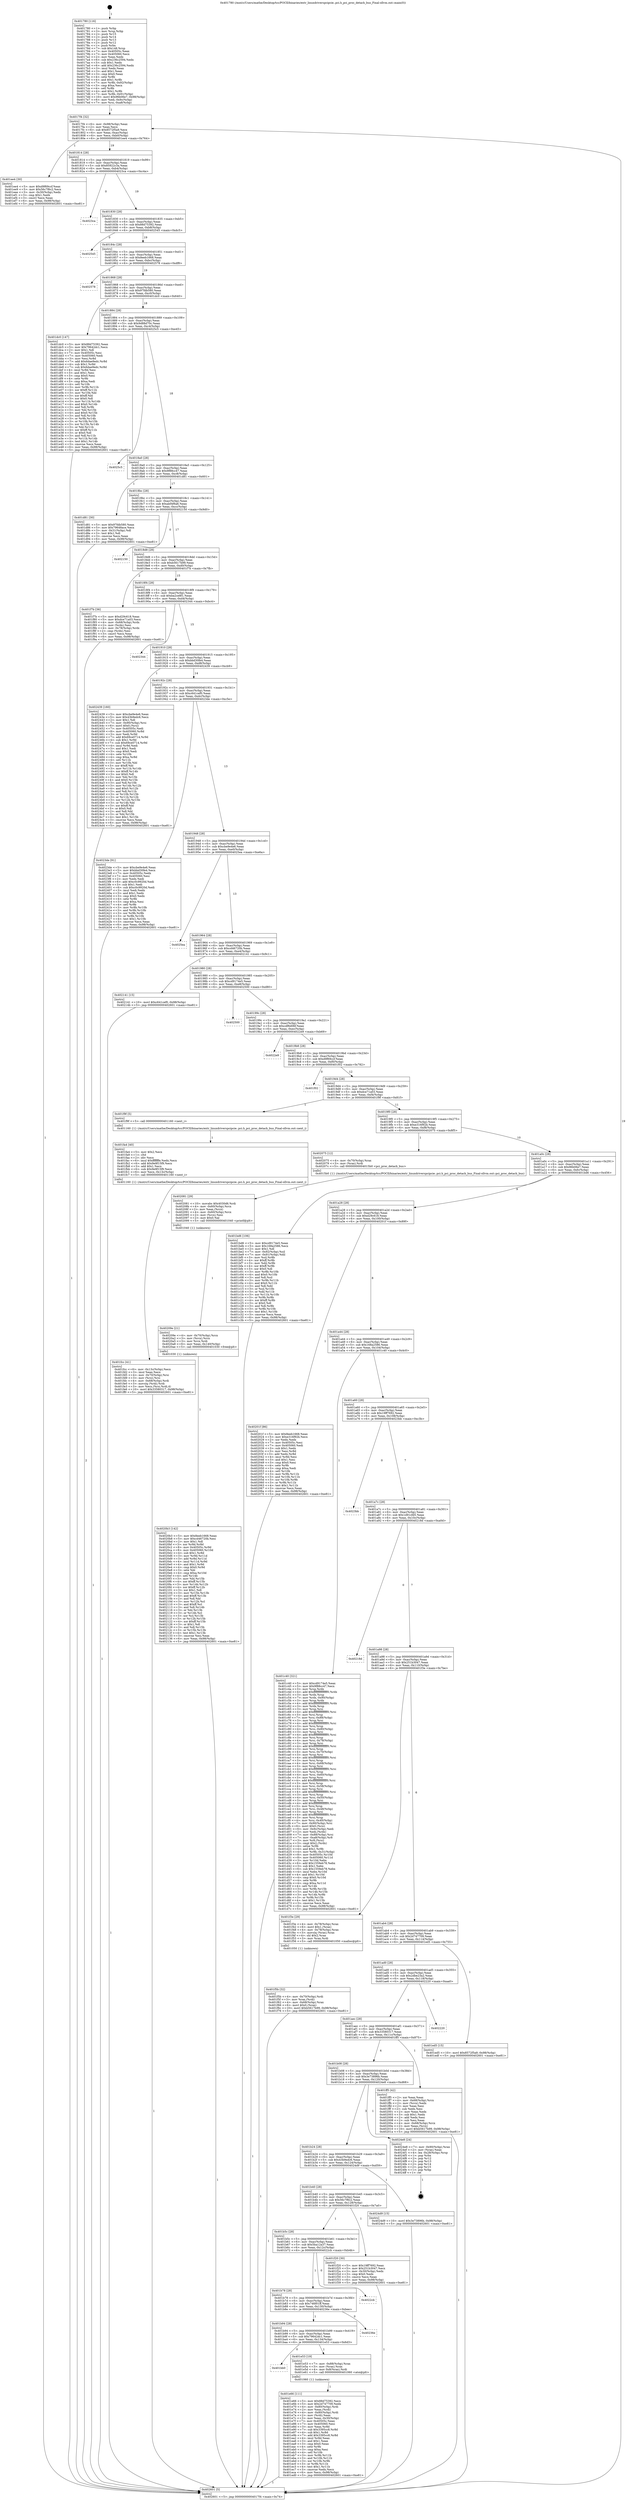 digraph "0x401780" {
  label = "0x401780 (/mnt/c/Users/mathe/Desktop/tcc/POCII/binaries/extr_linuxdriverspcipcie..pci.h_pci_proc_detach_bus_Final-ollvm.out::main(0))"
  labelloc = "t"
  node[shape=record]

  Entry [label="",width=0.3,height=0.3,shape=circle,fillcolor=black,style=filled]
  "0x4017f4" [label="{
     0x4017f4 [32]\l
     | [instrs]\l
     &nbsp;&nbsp;0x4017f4 \<+6\>: mov -0x98(%rbp),%eax\l
     &nbsp;&nbsp;0x4017fa \<+2\>: mov %eax,%ecx\l
     &nbsp;&nbsp;0x4017fc \<+6\>: sub $0x8572f5a9,%ecx\l
     &nbsp;&nbsp;0x401802 \<+6\>: mov %eax,-0xac(%rbp)\l
     &nbsp;&nbsp;0x401808 \<+6\>: mov %ecx,-0xb0(%rbp)\l
     &nbsp;&nbsp;0x40180e \<+6\>: je 0000000000401ee4 \<main+0x764\>\l
  }"]
  "0x401ee4" [label="{
     0x401ee4 [30]\l
     | [instrs]\l
     &nbsp;&nbsp;0x401ee4 \<+5\>: mov $0xd9f69ccf,%eax\l
     &nbsp;&nbsp;0x401ee9 \<+5\>: mov $0x56c7f6c2,%ecx\l
     &nbsp;&nbsp;0x401eee \<+3\>: mov -0x30(%rbp),%edx\l
     &nbsp;&nbsp;0x401ef1 \<+3\>: cmp $0x1,%edx\l
     &nbsp;&nbsp;0x401ef4 \<+3\>: cmovl %ecx,%eax\l
     &nbsp;&nbsp;0x401ef7 \<+6\>: mov %eax,-0x98(%rbp)\l
     &nbsp;&nbsp;0x401efd \<+5\>: jmp 0000000000402601 \<main+0xe81\>\l
  }"]
  "0x401814" [label="{
     0x401814 [28]\l
     | [instrs]\l
     &nbsp;&nbsp;0x401814 \<+5\>: jmp 0000000000401819 \<main+0x99\>\l
     &nbsp;&nbsp;0x401819 \<+6\>: mov -0xac(%rbp),%eax\l
     &nbsp;&nbsp;0x40181f \<+5\>: sub $0x85922c3a,%eax\l
     &nbsp;&nbsp;0x401824 \<+6\>: mov %eax,-0xb4(%rbp)\l
     &nbsp;&nbsp;0x40182a \<+6\>: je 00000000004023ca \<main+0xc4a\>\l
  }"]
  Exit [label="",width=0.3,height=0.3,shape=circle,fillcolor=black,style=filled,peripheries=2]
  "0x4023ca" [label="{
     0x4023ca\l
  }", style=dashed]
  "0x401830" [label="{
     0x401830 [28]\l
     | [instrs]\l
     &nbsp;&nbsp;0x401830 \<+5\>: jmp 0000000000401835 \<main+0xb5\>\l
     &nbsp;&nbsp;0x401835 \<+6\>: mov -0xac(%rbp),%eax\l
     &nbsp;&nbsp;0x40183b \<+5\>: sub $0x88d75392,%eax\l
     &nbsp;&nbsp;0x401840 \<+6\>: mov %eax,-0xb8(%rbp)\l
     &nbsp;&nbsp;0x401846 \<+6\>: je 0000000000402545 \<main+0xdc5\>\l
  }"]
  "0x4020b3" [label="{
     0x4020b3 [142]\l
     | [instrs]\l
     &nbsp;&nbsp;0x4020b3 \<+5\>: mov $0x8eeb1668,%eax\l
     &nbsp;&nbsp;0x4020b8 \<+5\>: mov $0xcd46720b,%esi\l
     &nbsp;&nbsp;0x4020bd \<+2\>: mov $0x1,%dl\l
     &nbsp;&nbsp;0x4020bf \<+3\>: xor %r8d,%r8d\l
     &nbsp;&nbsp;0x4020c2 \<+8\>: mov 0x40505c,%r9d\l
     &nbsp;&nbsp;0x4020ca \<+8\>: mov 0x405060,%r10d\l
     &nbsp;&nbsp;0x4020d2 \<+4\>: sub $0x1,%r8d\l
     &nbsp;&nbsp;0x4020d6 \<+3\>: mov %r9d,%r11d\l
     &nbsp;&nbsp;0x4020d9 \<+3\>: add %r8d,%r11d\l
     &nbsp;&nbsp;0x4020dc \<+4\>: imul %r11d,%r9d\l
     &nbsp;&nbsp;0x4020e0 \<+4\>: and $0x1,%r9d\l
     &nbsp;&nbsp;0x4020e4 \<+4\>: cmp $0x0,%r9d\l
     &nbsp;&nbsp;0x4020e8 \<+3\>: sete %bl\l
     &nbsp;&nbsp;0x4020eb \<+4\>: cmp $0xa,%r10d\l
     &nbsp;&nbsp;0x4020ef \<+4\>: setl %r14b\l
     &nbsp;&nbsp;0x4020f3 \<+3\>: mov %bl,%r15b\l
     &nbsp;&nbsp;0x4020f6 \<+4\>: xor $0xff,%r15b\l
     &nbsp;&nbsp;0x4020fa \<+3\>: mov %r14b,%r12b\l
     &nbsp;&nbsp;0x4020fd \<+4\>: xor $0xff,%r12b\l
     &nbsp;&nbsp;0x402101 \<+3\>: xor $0x1,%dl\l
     &nbsp;&nbsp;0x402104 \<+3\>: mov %r15b,%r13b\l
     &nbsp;&nbsp;0x402107 \<+4\>: and $0xff,%r13b\l
     &nbsp;&nbsp;0x40210b \<+2\>: and %dl,%bl\l
     &nbsp;&nbsp;0x40210d \<+3\>: mov %r12b,%cl\l
     &nbsp;&nbsp;0x402110 \<+3\>: and $0xff,%cl\l
     &nbsp;&nbsp;0x402113 \<+3\>: and %dl,%r14b\l
     &nbsp;&nbsp;0x402116 \<+3\>: or %bl,%r13b\l
     &nbsp;&nbsp;0x402119 \<+3\>: or %r14b,%cl\l
     &nbsp;&nbsp;0x40211c \<+3\>: xor %cl,%r13b\l
     &nbsp;&nbsp;0x40211f \<+3\>: or %r12b,%r15b\l
     &nbsp;&nbsp;0x402122 \<+4\>: xor $0xff,%r15b\l
     &nbsp;&nbsp;0x402126 \<+3\>: or $0x1,%dl\l
     &nbsp;&nbsp;0x402129 \<+3\>: and %dl,%r15b\l
     &nbsp;&nbsp;0x40212c \<+3\>: or %r15b,%r13b\l
     &nbsp;&nbsp;0x40212f \<+4\>: test $0x1,%r13b\l
     &nbsp;&nbsp;0x402133 \<+3\>: cmovne %esi,%eax\l
     &nbsp;&nbsp;0x402136 \<+6\>: mov %eax,-0x98(%rbp)\l
     &nbsp;&nbsp;0x40213c \<+5\>: jmp 0000000000402601 \<main+0xe81\>\l
  }"]
  "0x402545" [label="{
     0x402545\l
  }", style=dashed]
  "0x40184c" [label="{
     0x40184c [28]\l
     | [instrs]\l
     &nbsp;&nbsp;0x40184c \<+5\>: jmp 0000000000401851 \<main+0xd1\>\l
     &nbsp;&nbsp;0x401851 \<+6\>: mov -0xac(%rbp),%eax\l
     &nbsp;&nbsp;0x401857 \<+5\>: sub $0x8eeb1668,%eax\l
     &nbsp;&nbsp;0x40185c \<+6\>: mov %eax,-0xbc(%rbp)\l
     &nbsp;&nbsp;0x401862 \<+6\>: je 0000000000402578 \<main+0xdf8\>\l
  }"]
  "0x40209e" [label="{
     0x40209e [21]\l
     | [instrs]\l
     &nbsp;&nbsp;0x40209e \<+4\>: mov -0x70(%rbp),%rcx\l
     &nbsp;&nbsp;0x4020a2 \<+3\>: mov (%rcx),%rcx\l
     &nbsp;&nbsp;0x4020a5 \<+3\>: mov %rcx,%rdi\l
     &nbsp;&nbsp;0x4020a8 \<+6\>: mov %eax,-0x140(%rbp)\l
     &nbsp;&nbsp;0x4020ae \<+5\>: call 0000000000401030 \<free@plt\>\l
     | [calls]\l
     &nbsp;&nbsp;0x401030 \{1\} (unknown)\l
  }"]
  "0x402578" [label="{
     0x402578\l
  }", style=dashed]
  "0x401868" [label="{
     0x401868 [28]\l
     | [instrs]\l
     &nbsp;&nbsp;0x401868 \<+5\>: jmp 000000000040186d \<main+0xed\>\l
     &nbsp;&nbsp;0x40186d \<+6\>: mov -0xac(%rbp),%eax\l
     &nbsp;&nbsp;0x401873 \<+5\>: sub $0x97fdb580,%eax\l
     &nbsp;&nbsp;0x401878 \<+6\>: mov %eax,-0xc0(%rbp)\l
     &nbsp;&nbsp;0x40187e \<+6\>: je 0000000000401dc0 \<main+0x640\>\l
  }"]
  "0x402081" [label="{
     0x402081 [29]\l
     | [instrs]\l
     &nbsp;&nbsp;0x402081 \<+10\>: movabs $0x4030d6,%rdi\l
     &nbsp;&nbsp;0x40208b \<+4\>: mov -0x60(%rbp),%rcx\l
     &nbsp;&nbsp;0x40208f \<+2\>: mov %eax,(%rcx)\l
     &nbsp;&nbsp;0x402091 \<+4\>: mov -0x60(%rbp),%rcx\l
     &nbsp;&nbsp;0x402095 \<+2\>: mov (%rcx),%esi\l
     &nbsp;&nbsp;0x402097 \<+2\>: mov $0x0,%al\l
     &nbsp;&nbsp;0x402099 \<+5\>: call 0000000000401040 \<printf@plt\>\l
     | [calls]\l
     &nbsp;&nbsp;0x401040 \{1\} (unknown)\l
  }"]
  "0x401dc0" [label="{
     0x401dc0 [147]\l
     | [instrs]\l
     &nbsp;&nbsp;0x401dc0 \<+5\>: mov $0x88d75392,%eax\l
     &nbsp;&nbsp;0x401dc5 \<+5\>: mov $0x79642dc1,%ecx\l
     &nbsp;&nbsp;0x401dca \<+2\>: mov $0x1,%dl\l
     &nbsp;&nbsp;0x401dcc \<+7\>: mov 0x40505c,%esi\l
     &nbsp;&nbsp;0x401dd3 \<+7\>: mov 0x405060,%edi\l
     &nbsp;&nbsp;0x401dda \<+3\>: mov %esi,%r8d\l
     &nbsp;&nbsp;0x401ddd \<+7\>: add $0x6dae9edc,%r8d\l
     &nbsp;&nbsp;0x401de4 \<+4\>: sub $0x1,%r8d\l
     &nbsp;&nbsp;0x401de8 \<+7\>: sub $0x6dae9edc,%r8d\l
     &nbsp;&nbsp;0x401def \<+4\>: imul %r8d,%esi\l
     &nbsp;&nbsp;0x401df3 \<+3\>: and $0x1,%esi\l
     &nbsp;&nbsp;0x401df6 \<+3\>: cmp $0x0,%esi\l
     &nbsp;&nbsp;0x401df9 \<+4\>: sete %r9b\l
     &nbsp;&nbsp;0x401dfd \<+3\>: cmp $0xa,%edi\l
     &nbsp;&nbsp;0x401e00 \<+4\>: setl %r10b\l
     &nbsp;&nbsp;0x401e04 \<+3\>: mov %r9b,%r11b\l
     &nbsp;&nbsp;0x401e07 \<+4\>: xor $0xff,%r11b\l
     &nbsp;&nbsp;0x401e0b \<+3\>: mov %r10b,%bl\l
     &nbsp;&nbsp;0x401e0e \<+3\>: xor $0xff,%bl\l
     &nbsp;&nbsp;0x401e11 \<+3\>: xor $0x0,%dl\l
     &nbsp;&nbsp;0x401e14 \<+3\>: mov %r11b,%r14b\l
     &nbsp;&nbsp;0x401e17 \<+4\>: and $0x0,%r14b\l
     &nbsp;&nbsp;0x401e1b \<+3\>: and %dl,%r9b\l
     &nbsp;&nbsp;0x401e1e \<+3\>: mov %bl,%r15b\l
     &nbsp;&nbsp;0x401e21 \<+4\>: and $0x0,%r15b\l
     &nbsp;&nbsp;0x401e25 \<+3\>: and %dl,%r10b\l
     &nbsp;&nbsp;0x401e28 \<+3\>: or %r9b,%r14b\l
     &nbsp;&nbsp;0x401e2b \<+3\>: or %r10b,%r15b\l
     &nbsp;&nbsp;0x401e2e \<+3\>: xor %r15b,%r14b\l
     &nbsp;&nbsp;0x401e31 \<+3\>: or %bl,%r11b\l
     &nbsp;&nbsp;0x401e34 \<+4\>: xor $0xff,%r11b\l
     &nbsp;&nbsp;0x401e38 \<+3\>: or $0x0,%dl\l
     &nbsp;&nbsp;0x401e3b \<+3\>: and %dl,%r11b\l
     &nbsp;&nbsp;0x401e3e \<+3\>: or %r11b,%r14b\l
     &nbsp;&nbsp;0x401e41 \<+4\>: test $0x1,%r14b\l
     &nbsp;&nbsp;0x401e45 \<+3\>: cmovne %ecx,%eax\l
     &nbsp;&nbsp;0x401e48 \<+6\>: mov %eax,-0x98(%rbp)\l
     &nbsp;&nbsp;0x401e4e \<+5\>: jmp 0000000000402601 \<main+0xe81\>\l
  }"]
  "0x401884" [label="{
     0x401884 [28]\l
     | [instrs]\l
     &nbsp;&nbsp;0x401884 \<+5\>: jmp 0000000000401889 \<main+0x109\>\l
     &nbsp;&nbsp;0x401889 \<+6\>: mov -0xac(%rbp),%eax\l
     &nbsp;&nbsp;0x40188f \<+5\>: sub $0x9d88d70c,%eax\l
     &nbsp;&nbsp;0x401894 \<+6\>: mov %eax,-0xc4(%rbp)\l
     &nbsp;&nbsp;0x40189a \<+6\>: je 00000000004025c5 \<main+0xe45\>\l
  }"]
  "0x401fcc" [label="{
     0x401fcc [41]\l
     | [instrs]\l
     &nbsp;&nbsp;0x401fcc \<+6\>: mov -0x13c(%rbp),%ecx\l
     &nbsp;&nbsp;0x401fd2 \<+3\>: imul %eax,%ecx\l
     &nbsp;&nbsp;0x401fd5 \<+4\>: mov -0x70(%rbp),%rsi\l
     &nbsp;&nbsp;0x401fd9 \<+3\>: mov (%rsi),%rsi\l
     &nbsp;&nbsp;0x401fdc \<+4\>: mov -0x68(%rbp),%rdi\l
     &nbsp;&nbsp;0x401fe0 \<+3\>: movslq (%rdi),%rdi\l
     &nbsp;&nbsp;0x401fe3 \<+3\>: mov %ecx,(%rsi,%rdi,4)\l
     &nbsp;&nbsp;0x401fe6 \<+10\>: movl $0x33580317,-0x98(%rbp)\l
     &nbsp;&nbsp;0x401ff0 \<+5\>: jmp 0000000000402601 \<main+0xe81\>\l
  }"]
  "0x4025c5" [label="{
     0x4025c5\l
  }", style=dashed]
  "0x4018a0" [label="{
     0x4018a0 [28]\l
     | [instrs]\l
     &nbsp;&nbsp;0x4018a0 \<+5\>: jmp 00000000004018a5 \<main+0x125\>\l
     &nbsp;&nbsp;0x4018a5 \<+6\>: mov -0xac(%rbp),%eax\l
     &nbsp;&nbsp;0x4018ab \<+5\>: sub $0x9f88cc47,%eax\l
     &nbsp;&nbsp;0x4018b0 \<+6\>: mov %eax,-0xc8(%rbp)\l
     &nbsp;&nbsp;0x4018b6 \<+6\>: je 0000000000401d81 \<main+0x601\>\l
  }"]
  "0x401fa4" [label="{
     0x401fa4 [40]\l
     | [instrs]\l
     &nbsp;&nbsp;0x401fa4 \<+5\>: mov $0x2,%ecx\l
     &nbsp;&nbsp;0x401fa9 \<+1\>: cltd\l
     &nbsp;&nbsp;0x401faa \<+2\>: idiv %ecx\l
     &nbsp;&nbsp;0x401fac \<+6\>: imul $0xfffffffe,%edx,%ecx\l
     &nbsp;&nbsp;0x401fb2 \<+6\>: add $0x9e9f15f9,%ecx\l
     &nbsp;&nbsp;0x401fb8 \<+3\>: add $0x1,%ecx\l
     &nbsp;&nbsp;0x401fbb \<+6\>: sub $0x9e9f15f9,%ecx\l
     &nbsp;&nbsp;0x401fc1 \<+6\>: mov %ecx,-0x13c(%rbp)\l
     &nbsp;&nbsp;0x401fc7 \<+5\>: call 0000000000401160 \<next_i\>\l
     | [calls]\l
     &nbsp;&nbsp;0x401160 \{1\} (/mnt/c/Users/mathe/Desktop/tcc/POCII/binaries/extr_linuxdriverspcipcie..pci.h_pci_proc_detach_bus_Final-ollvm.out::next_i)\l
  }"]
  "0x401d81" [label="{
     0x401d81 [30]\l
     | [instrs]\l
     &nbsp;&nbsp;0x401d81 \<+5\>: mov $0x97fdb580,%eax\l
     &nbsp;&nbsp;0x401d86 \<+5\>: mov $0x79648ace,%ecx\l
     &nbsp;&nbsp;0x401d8b \<+3\>: mov -0x31(%rbp),%dl\l
     &nbsp;&nbsp;0x401d8e \<+3\>: test $0x1,%dl\l
     &nbsp;&nbsp;0x401d91 \<+3\>: cmovne %ecx,%eax\l
     &nbsp;&nbsp;0x401d94 \<+6\>: mov %eax,-0x98(%rbp)\l
     &nbsp;&nbsp;0x401d9a \<+5\>: jmp 0000000000402601 \<main+0xe81\>\l
  }"]
  "0x4018bc" [label="{
     0x4018bc [28]\l
     | [instrs]\l
     &nbsp;&nbsp;0x4018bc \<+5\>: jmp 00000000004018c1 \<main+0x141\>\l
     &nbsp;&nbsp;0x4018c1 \<+6\>: mov -0xac(%rbp),%eax\l
     &nbsp;&nbsp;0x4018c7 \<+5\>: sub $0xabf4f6a6,%eax\l
     &nbsp;&nbsp;0x4018cc \<+6\>: mov %eax,-0xcc(%rbp)\l
     &nbsp;&nbsp;0x4018d2 \<+6\>: je 0000000000402150 \<main+0x9d0\>\l
  }"]
  "0x401f5b" [label="{
     0x401f5b [32]\l
     | [instrs]\l
     &nbsp;&nbsp;0x401f5b \<+4\>: mov -0x70(%rbp),%rdi\l
     &nbsp;&nbsp;0x401f5f \<+3\>: mov %rax,(%rdi)\l
     &nbsp;&nbsp;0x401f62 \<+4\>: mov -0x68(%rbp),%rax\l
     &nbsp;&nbsp;0x401f66 \<+6\>: movl $0x0,(%rax)\l
     &nbsp;&nbsp;0x401f6c \<+10\>: movl $0xb5617b99,-0x98(%rbp)\l
     &nbsp;&nbsp;0x401f76 \<+5\>: jmp 0000000000402601 \<main+0xe81\>\l
  }"]
  "0x402150" [label="{
     0x402150\l
  }", style=dashed]
  "0x4018d8" [label="{
     0x4018d8 [28]\l
     | [instrs]\l
     &nbsp;&nbsp;0x4018d8 \<+5\>: jmp 00000000004018dd \<main+0x15d\>\l
     &nbsp;&nbsp;0x4018dd \<+6\>: mov -0xac(%rbp),%eax\l
     &nbsp;&nbsp;0x4018e3 \<+5\>: sub $0xb5617b99,%eax\l
     &nbsp;&nbsp;0x4018e8 \<+6\>: mov %eax,-0xd0(%rbp)\l
     &nbsp;&nbsp;0x4018ee \<+6\>: je 0000000000401f7b \<main+0x7fb\>\l
  }"]
  "0x401e66" [label="{
     0x401e66 [111]\l
     | [instrs]\l
     &nbsp;&nbsp;0x401e66 \<+5\>: mov $0x88d75392,%ecx\l
     &nbsp;&nbsp;0x401e6b \<+5\>: mov $0x2d747709,%edx\l
     &nbsp;&nbsp;0x401e70 \<+4\>: mov -0x80(%rbp),%rdi\l
     &nbsp;&nbsp;0x401e74 \<+2\>: mov %eax,(%rdi)\l
     &nbsp;&nbsp;0x401e76 \<+4\>: mov -0x80(%rbp),%rdi\l
     &nbsp;&nbsp;0x401e7a \<+2\>: mov (%rdi),%eax\l
     &nbsp;&nbsp;0x401e7c \<+3\>: mov %eax,-0x30(%rbp)\l
     &nbsp;&nbsp;0x401e7f \<+7\>: mov 0x40505c,%eax\l
     &nbsp;&nbsp;0x401e86 \<+7\>: mov 0x405060,%esi\l
     &nbsp;&nbsp;0x401e8d \<+3\>: mov %eax,%r8d\l
     &nbsp;&nbsp;0x401e90 \<+7\>: sub $0x3395cc8,%r8d\l
     &nbsp;&nbsp;0x401e97 \<+4\>: sub $0x1,%r8d\l
     &nbsp;&nbsp;0x401e9b \<+7\>: add $0x3395cc8,%r8d\l
     &nbsp;&nbsp;0x401ea2 \<+4\>: imul %r8d,%eax\l
     &nbsp;&nbsp;0x401ea6 \<+3\>: and $0x1,%eax\l
     &nbsp;&nbsp;0x401ea9 \<+3\>: cmp $0x0,%eax\l
     &nbsp;&nbsp;0x401eac \<+4\>: sete %r9b\l
     &nbsp;&nbsp;0x401eb0 \<+3\>: cmp $0xa,%esi\l
     &nbsp;&nbsp;0x401eb3 \<+4\>: setl %r10b\l
     &nbsp;&nbsp;0x401eb7 \<+3\>: mov %r9b,%r11b\l
     &nbsp;&nbsp;0x401eba \<+3\>: and %r10b,%r11b\l
     &nbsp;&nbsp;0x401ebd \<+3\>: xor %r10b,%r9b\l
     &nbsp;&nbsp;0x401ec0 \<+3\>: or %r9b,%r11b\l
     &nbsp;&nbsp;0x401ec3 \<+4\>: test $0x1,%r11b\l
     &nbsp;&nbsp;0x401ec7 \<+3\>: cmovne %edx,%ecx\l
     &nbsp;&nbsp;0x401eca \<+6\>: mov %ecx,-0x98(%rbp)\l
     &nbsp;&nbsp;0x401ed0 \<+5\>: jmp 0000000000402601 \<main+0xe81\>\l
  }"]
  "0x401f7b" [label="{
     0x401f7b [36]\l
     | [instrs]\l
     &nbsp;&nbsp;0x401f7b \<+5\>: mov $0xd29c618,%eax\l
     &nbsp;&nbsp;0x401f80 \<+5\>: mov $0xdce71a03,%ecx\l
     &nbsp;&nbsp;0x401f85 \<+4\>: mov -0x68(%rbp),%rdx\l
     &nbsp;&nbsp;0x401f89 \<+2\>: mov (%rdx),%esi\l
     &nbsp;&nbsp;0x401f8b \<+4\>: mov -0x78(%rbp),%rdx\l
     &nbsp;&nbsp;0x401f8f \<+2\>: cmp (%rdx),%esi\l
     &nbsp;&nbsp;0x401f91 \<+3\>: cmovl %ecx,%eax\l
     &nbsp;&nbsp;0x401f94 \<+6\>: mov %eax,-0x98(%rbp)\l
     &nbsp;&nbsp;0x401f9a \<+5\>: jmp 0000000000402601 \<main+0xe81\>\l
  }"]
  "0x4018f4" [label="{
     0x4018f4 [28]\l
     | [instrs]\l
     &nbsp;&nbsp;0x4018f4 \<+5\>: jmp 00000000004018f9 \<main+0x179\>\l
     &nbsp;&nbsp;0x4018f9 \<+6\>: mov -0xac(%rbp),%eax\l
     &nbsp;&nbsp;0x4018ff \<+5\>: sub $0xba2ce8f1,%eax\l
     &nbsp;&nbsp;0x401904 \<+6\>: mov %eax,-0xd4(%rbp)\l
     &nbsp;&nbsp;0x40190a \<+6\>: je 0000000000402344 \<main+0xbc4\>\l
  }"]
  "0x401bb0" [label="{
     0x401bb0\l
  }", style=dashed]
  "0x402344" [label="{
     0x402344\l
  }", style=dashed]
  "0x401910" [label="{
     0x401910 [28]\l
     | [instrs]\l
     &nbsp;&nbsp;0x401910 \<+5\>: jmp 0000000000401915 \<main+0x195\>\l
     &nbsp;&nbsp;0x401915 \<+6\>: mov -0xac(%rbp),%eax\l
     &nbsp;&nbsp;0x40191b \<+5\>: sub $0xbbd30fe4,%eax\l
     &nbsp;&nbsp;0x401920 \<+6\>: mov %eax,-0xd8(%rbp)\l
     &nbsp;&nbsp;0x401926 \<+6\>: je 0000000000402439 \<main+0xcb9\>\l
  }"]
  "0x401e53" [label="{
     0x401e53 [19]\l
     | [instrs]\l
     &nbsp;&nbsp;0x401e53 \<+7\>: mov -0x88(%rbp),%rax\l
     &nbsp;&nbsp;0x401e5a \<+3\>: mov (%rax),%rax\l
     &nbsp;&nbsp;0x401e5d \<+4\>: mov 0x8(%rax),%rdi\l
     &nbsp;&nbsp;0x401e61 \<+5\>: call 0000000000401060 \<atoi@plt\>\l
     | [calls]\l
     &nbsp;&nbsp;0x401060 \{1\} (unknown)\l
  }"]
  "0x402439" [label="{
     0x402439 [160]\l
     | [instrs]\l
     &nbsp;&nbsp;0x402439 \<+5\>: mov $0xcbe9e4e6,%eax\l
     &nbsp;&nbsp;0x40243e \<+5\>: mov $0x43b9edc6,%ecx\l
     &nbsp;&nbsp;0x402443 \<+2\>: mov $0x1,%dl\l
     &nbsp;&nbsp;0x402445 \<+7\>: mov -0x90(%rbp),%rsi\l
     &nbsp;&nbsp;0x40244c \<+6\>: movl $0x0,(%rsi)\l
     &nbsp;&nbsp;0x402452 \<+7\>: mov 0x40505c,%edi\l
     &nbsp;&nbsp;0x402459 \<+8\>: mov 0x405060,%r8d\l
     &nbsp;&nbsp;0x402461 \<+3\>: mov %edi,%r9d\l
     &nbsp;&nbsp;0x402464 \<+7\>: add $0x69ce0714,%r9d\l
     &nbsp;&nbsp;0x40246b \<+4\>: sub $0x1,%r9d\l
     &nbsp;&nbsp;0x40246f \<+7\>: sub $0x69ce0714,%r9d\l
     &nbsp;&nbsp;0x402476 \<+4\>: imul %r9d,%edi\l
     &nbsp;&nbsp;0x40247a \<+3\>: and $0x1,%edi\l
     &nbsp;&nbsp;0x40247d \<+3\>: cmp $0x0,%edi\l
     &nbsp;&nbsp;0x402480 \<+4\>: sete %r10b\l
     &nbsp;&nbsp;0x402484 \<+4\>: cmp $0xa,%r8d\l
     &nbsp;&nbsp;0x402488 \<+4\>: setl %r11b\l
     &nbsp;&nbsp;0x40248c \<+3\>: mov %r10b,%bl\l
     &nbsp;&nbsp;0x40248f \<+3\>: xor $0xff,%bl\l
     &nbsp;&nbsp;0x402492 \<+3\>: mov %r11b,%r14b\l
     &nbsp;&nbsp;0x402495 \<+4\>: xor $0xff,%r14b\l
     &nbsp;&nbsp;0x402499 \<+3\>: xor $0x0,%dl\l
     &nbsp;&nbsp;0x40249c \<+3\>: mov %bl,%r15b\l
     &nbsp;&nbsp;0x40249f \<+4\>: and $0x0,%r15b\l
     &nbsp;&nbsp;0x4024a3 \<+3\>: and %dl,%r10b\l
     &nbsp;&nbsp;0x4024a6 \<+3\>: mov %r14b,%r12b\l
     &nbsp;&nbsp;0x4024a9 \<+4\>: and $0x0,%r12b\l
     &nbsp;&nbsp;0x4024ad \<+3\>: and %dl,%r11b\l
     &nbsp;&nbsp;0x4024b0 \<+3\>: or %r10b,%r15b\l
     &nbsp;&nbsp;0x4024b3 \<+3\>: or %r11b,%r12b\l
     &nbsp;&nbsp;0x4024b6 \<+3\>: xor %r12b,%r15b\l
     &nbsp;&nbsp;0x4024b9 \<+3\>: or %r14b,%bl\l
     &nbsp;&nbsp;0x4024bc \<+3\>: xor $0xff,%bl\l
     &nbsp;&nbsp;0x4024bf \<+3\>: or $0x0,%dl\l
     &nbsp;&nbsp;0x4024c2 \<+2\>: and %dl,%bl\l
     &nbsp;&nbsp;0x4024c4 \<+3\>: or %bl,%r15b\l
     &nbsp;&nbsp;0x4024c7 \<+4\>: test $0x1,%r15b\l
     &nbsp;&nbsp;0x4024cb \<+3\>: cmovne %ecx,%eax\l
     &nbsp;&nbsp;0x4024ce \<+6\>: mov %eax,-0x98(%rbp)\l
     &nbsp;&nbsp;0x4024d4 \<+5\>: jmp 0000000000402601 \<main+0xe81\>\l
  }"]
  "0x40192c" [label="{
     0x40192c [28]\l
     | [instrs]\l
     &nbsp;&nbsp;0x40192c \<+5\>: jmp 0000000000401931 \<main+0x1b1\>\l
     &nbsp;&nbsp;0x401931 \<+6\>: mov -0xac(%rbp),%eax\l
     &nbsp;&nbsp;0x401937 \<+5\>: sub $0xc641cef0,%eax\l
     &nbsp;&nbsp;0x40193c \<+6\>: mov %eax,-0xdc(%rbp)\l
     &nbsp;&nbsp;0x401942 \<+6\>: je 00000000004023de \<main+0xc5e\>\l
  }"]
  "0x401b94" [label="{
     0x401b94 [28]\l
     | [instrs]\l
     &nbsp;&nbsp;0x401b94 \<+5\>: jmp 0000000000401b99 \<main+0x419\>\l
     &nbsp;&nbsp;0x401b99 \<+6\>: mov -0xac(%rbp),%eax\l
     &nbsp;&nbsp;0x401b9f \<+5\>: sub $0x79642dc1,%eax\l
     &nbsp;&nbsp;0x401ba4 \<+6\>: mov %eax,-0x134(%rbp)\l
     &nbsp;&nbsp;0x401baa \<+6\>: je 0000000000401e53 \<main+0x6d3\>\l
  }"]
  "0x4023de" [label="{
     0x4023de [91]\l
     | [instrs]\l
     &nbsp;&nbsp;0x4023de \<+5\>: mov $0xcbe9e4e6,%eax\l
     &nbsp;&nbsp;0x4023e3 \<+5\>: mov $0xbbd30fe4,%ecx\l
     &nbsp;&nbsp;0x4023e8 \<+7\>: mov 0x40505c,%edx\l
     &nbsp;&nbsp;0x4023ef \<+7\>: mov 0x405060,%esi\l
     &nbsp;&nbsp;0x4023f6 \<+2\>: mov %edx,%edi\l
     &nbsp;&nbsp;0x4023f8 \<+6\>: add $0xc0c9920d,%edi\l
     &nbsp;&nbsp;0x4023fe \<+3\>: sub $0x1,%edi\l
     &nbsp;&nbsp;0x402401 \<+6\>: sub $0xc0c9920d,%edi\l
     &nbsp;&nbsp;0x402407 \<+3\>: imul %edi,%edx\l
     &nbsp;&nbsp;0x40240a \<+3\>: and $0x1,%edx\l
     &nbsp;&nbsp;0x40240d \<+3\>: cmp $0x0,%edx\l
     &nbsp;&nbsp;0x402410 \<+4\>: sete %r8b\l
     &nbsp;&nbsp;0x402414 \<+3\>: cmp $0xa,%esi\l
     &nbsp;&nbsp;0x402417 \<+4\>: setl %r9b\l
     &nbsp;&nbsp;0x40241b \<+3\>: mov %r8b,%r10b\l
     &nbsp;&nbsp;0x40241e \<+3\>: and %r9b,%r10b\l
     &nbsp;&nbsp;0x402421 \<+3\>: xor %r9b,%r8b\l
     &nbsp;&nbsp;0x402424 \<+3\>: or %r8b,%r10b\l
     &nbsp;&nbsp;0x402427 \<+4\>: test $0x1,%r10b\l
     &nbsp;&nbsp;0x40242b \<+3\>: cmovne %ecx,%eax\l
     &nbsp;&nbsp;0x40242e \<+6\>: mov %eax,-0x98(%rbp)\l
     &nbsp;&nbsp;0x402434 \<+5\>: jmp 0000000000402601 \<main+0xe81\>\l
  }"]
  "0x401948" [label="{
     0x401948 [28]\l
     | [instrs]\l
     &nbsp;&nbsp;0x401948 \<+5\>: jmp 000000000040194d \<main+0x1cd\>\l
     &nbsp;&nbsp;0x40194d \<+6\>: mov -0xac(%rbp),%eax\l
     &nbsp;&nbsp;0x401953 \<+5\>: sub $0xcbe9e4e6,%eax\l
     &nbsp;&nbsp;0x401958 \<+6\>: mov %eax,-0xe0(%rbp)\l
     &nbsp;&nbsp;0x40195e \<+6\>: je 00000000004025ea \<main+0xe6a\>\l
  }"]
  "0x40236e" [label="{
     0x40236e\l
  }", style=dashed]
  "0x4025ea" [label="{
     0x4025ea\l
  }", style=dashed]
  "0x401964" [label="{
     0x401964 [28]\l
     | [instrs]\l
     &nbsp;&nbsp;0x401964 \<+5\>: jmp 0000000000401969 \<main+0x1e9\>\l
     &nbsp;&nbsp;0x401969 \<+6\>: mov -0xac(%rbp),%eax\l
     &nbsp;&nbsp;0x40196f \<+5\>: sub $0xcd46720b,%eax\l
     &nbsp;&nbsp;0x401974 \<+6\>: mov %eax,-0xe4(%rbp)\l
     &nbsp;&nbsp;0x40197a \<+6\>: je 0000000000402141 \<main+0x9c1\>\l
  }"]
  "0x401b78" [label="{
     0x401b78 [28]\l
     | [instrs]\l
     &nbsp;&nbsp;0x401b78 \<+5\>: jmp 0000000000401b7d \<main+0x3fd\>\l
     &nbsp;&nbsp;0x401b7d \<+6\>: mov -0xac(%rbp),%eax\l
     &nbsp;&nbsp;0x401b83 \<+5\>: sub $0x746f01ff,%eax\l
     &nbsp;&nbsp;0x401b88 \<+6\>: mov %eax,-0x130(%rbp)\l
     &nbsp;&nbsp;0x401b8e \<+6\>: je 000000000040236e \<main+0xbee\>\l
  }"]
  "0x402141" [label="{
     0x402141 [15]\l
     | [instrs]\l
     &nbsp;&nbsp;0x402141 \<+10\>: movl $0xc641cef0,-0x98(%rbp)\l
     &nbsp;&nbsp;0x40214b \<+5\>: jmp 0000000000402601 \<main+0xe81\>\l
  }"]
  "0x401980" [label="{
     0x401980 [28]\l
     | [instrs]\l
     &nbsp;&nbsp;0x401980 \<+5\>: jmp 0000000000401985 \<main+0x205\>\l
     &nbsp;&nbsp;0x401985 \<+6\>: mov -0xac(%rbp),%eax\l
     &nbsp;&nbsp;0x40198b \<+5\>: sub $0xcd9174e5,%eax\l
     &nbsp;&nbsp;0x401990 \<+6\>: mov %eax,-0xe8(%rbp)\l
     &nbsp;&nbsp;0x401996 \<+6\>: je 0000000000402500 \<main+0xd80\>\l
  }"]
  "0x4022cb" [label="{
     0x4022cb\l
  }", style=dashed]
  "0x402500" [label="{
     0x402500\l
  }", style=dashed]
  "0x40199c" [label="{
     0x40199c [28]\l
     | [instrs]\l
     &nbsp;&nbsp;0x40199c \<+5\>: jmp 00000000004019a1 \<main+0x221\>\l
     &nbsp;&nbsp;0x4019a1 \<+6\>: mov -0xac(%rbp),%eax\l
     &nbsp;&nbsp;0x4019a7 \<+5\>: sub $0xcdf6d06f,%eax\l
     &nbsp;&nbsp;0x4019ac \<+6\>: mov %eax,-0xec(%rbp)\l
     &nbsp;&nbsp;0x4019b2 \<+6\>: je 00000000004022e9 \<main+0xb69\>\l
  }"]
  "0x401b5c" [label="{
     0x401b5c [28]\l
     | [instrs]\l
     &nbsp;&nbsp;0x401b5c \<+5\>: jmp 0000000000401b61 \<main+0x3e1\>\l
     &nbsp;&nbsp;0x401b61 \<+6\>: mov -0xac(%rbp),%eax\l
     &nbsp;&nbsp;0x401b67 \<+5\>: sub $0x5ba12a37,%eax\l
     &nbsp;&nbsp;0x401b6c \<+6\>: mov %eax,-0x12c(%rbp)\l
     &nbsp;&nbsp;0x401b72 \<+6\>: je 00000000004022cb \<main+0xb4b\>\l
  }"]
  "0x4022e9" [label="{
     0x4022e9\l
  }", style=dashed]
  "0x4019b8" [label="{
     0x4019b8 [28]\l
     | [instrs]\l
     &nbsp;&nbsp;0x4019b8 \<+5\>: jmp 00000000004019bd \<main+0x23d\>\l
     &nbsp;&nbsp;0x4019bd \<+6\>: mov -0xac(%rbp),%eax\l
     &nbsp;&nbsp;0x4019c3 \<+5\>: sub $0xd9f69ccf,%eax\l
     &nbsp;&nbsp;0x4019c8 \<+6\>: mov %eax,-0xf0(%rbp)\l
     &nbsp;&nbsp;0x4019ce \<+6\>: je 0000000000401f02 \<main+0x782\>\l
  }"]
  "0x401f20" [label="{
     0x401f20 [30]\l
     | [instrs]\l
     &nbsp;&nbsp;0x401f20 \<+5\>: mov $0x19ff7692,%eax\l
     &nbsp;&nbsp;0x401f25 \<+5\>: mov $0x251b3047,%ecx\l
     &nbsp;&nbsp;0x401f2a \<+3\>: mov -0x30(%rbp),%edx\l
     &nbsp;&nbsp;0x401f2d \<+3\>: cmp $0x0,%edx\l
     &nbsp;&nbsp;0x401f30 \<+3\>: cmove %ecx,%eax\l
     &nbsp;&nbsp;0x401f33 \<+6\>: mov %eax,-0x98(%rbp)\l
     &nbsp;&nbsp;0x401f39 \<+5\>: jmp 0000000000402601 \<main+0xe81\>\l
  }"]
  "0x401f02" [label="{
     0x401f02\l
  }", style=dashed]
  "0x4019d4" [label="{
     0x4019d4 [28]\l
     | [instrs]\l
     &nbsp;&nbsp;0x4019d4 \<+5\>: jmp 00000000004019d9 \<main+0x259\>\l
     &nbsp;&nbsp;0x4019d9 \<+6\>: mov -0xac(%rbp),%eax\l
     &nbsp;&nbsp;0x4019df \<+5\>: sub $0xdce71a03,%eax\l
     &nbsp;&nbsp;0x4019e4 \<+6\>: mov %eax,-0xf4(%rbp)\l
     &nbsp;&nbsp;0x4019ea \<+6\>: je 0000000000401f9f \<main+0x81f\>\l
  }"]
  "0x401b40" [label="{
     0x401b40 [28]\l
     | [instrs]\l
     &nbsp;&nbsp;0x401b40 \<+5\>: jmp 0000000000401b45 \<main+0x3c5\>\l
     &nbsp;&nbsp;0x401b45 \<+6\>: mov -0xac(%rbp),%eax\l
     &nbsp;&nbsp;0x401b4b \<+5\>: sub $0x56c7f6c2,%eax\l
     &nbsp;&nbsp;0x401b50 \<+6\>: mov %eax,-0x128(%rbp)\l
     &nbsp;&nbsp;0x401b56 \<+6\>: je 0000000000401f20 \<main+0x7a0\>\l
  }"]
  "0x401f9f" [label="{
     0x401f9f [5]\l
     | [instrs]\l
     &nbsp;&nbsp;0x401f9f \<+5\>: call 0000000000401160 \<next_i\>\l
     | [calls]\l
     &nbsp;&nbsp;0x401160 \{1\} (/mnt/c/Users/mathe/Desktop/tcc/POCII/binaries/extr_linuxdriverspcipcie..pci.h_pci_proc_detach_bus_Final-ollvm.out::next_i)\l
  }"]
  "0x4019f0" [label="{
     0x4019f0 [28]\l
     | [instrs]\l
     &nbsp;&nbsp;0x4019f0 \<+5\>: jmp 00000000004019f5 \<main+0x275\>\l
     &nbsp;&nbsp;0x4019f5 \<+6\>: mov -0xac(%rbp),%eax\l
     &nbsp;&nbsp;0x4019fb \<+5\>: sub $0xe316f92b,%eax\l
     &nbsp;&nbsp;0x401a00 \<+6\>: mov %eax,-0xf8(%rbp)\l
     &nbsp;&nbsp;0x401a06 \<+6\>: je 0000000000402075 \<main+0x8f5\>\l
  }"]
  "0x4024d9" [label="{
     0x4024d9 [15]\l
     | [instrs]\l
     &nbsp;&nbsp;0x4024d9 \<+10\>: movl $0x3e73896b,-0x98(%rbp)\l
     &nbsp;&nbsp;0x4024e3 \<+5\>: jmp 0000000000402601 \<main+0xe81\>\l
  }"]
  "0x402075" [label="{
     0x402075 [12]\l
     | [instrs]\l
     &nbsp;&nbsp;0x402075 \<+4\>: mov -0x70(%rbp),%rax\l
     &nbsp;&nbsp;0x402079 \<+3\>: mov (%rax),%rdi\l
     &nbsp;&nbsp;0x40207c \<+5\>: call 00000000004015b0 \<pci_proc_detach_bus\>\l
     | [calls]\l
     &nbsp;&nbsp;0x4015b0 \{1\} (/mnt/c/Users/mathe/Desktop/tcc/POCII/binaries/extr_linuxdriverspcipcie..pci.h_pci_proc_detach_bus_Final-ollvm.out::pci_proc_detach_bus)\l
  }"]
  "0x401a0c" [label="{
     0x401a0c [28]\l
     | [instrs]\l
     &nbsp;&nbsp;0x401a0c \<+5\>: jmp 0000000000401a11 \<main+0x291\>\l
     &nbsp;&nbsp;0x401a11 \<+6\>: mov -0xac(%rbp),%eax\l
     &nbsp;&nbsp;0x401a17 \<+5\>: sub $0x96b06e7,%eax\l
     &nbsp;&nbsp;0x401a1c \<+6\>: mov %eax,-0xfc(%rbp)\l
     &nbsp;&nbsp;0x401a22 \<+6\>: je 0000000000401bd6 \<main+0x456\>\l
  }"]
  "0x401b24" [label="{
     0x401b24 [28]\l
     | [instrs]\l
     &nbsp;&nbsp;0x401b24 \<+5\>: jmp 0000000000401b29 \<main+0x3a9\>\l
     &nbsp;&nbsp;0x401b29 \<+6\>: mov -0xac(%rbp),%eax\l
     &nbsp;&nbsp;0x401b2f \<+5\>: sub $0x43b9edc6,%eax\l
     &nbsp;&nbsp;0x401b34 \<+6\>: mov %eax,-0x124(%rbp)\l
     &nbsp;&nbsp;0x401b3a \<+6\>: je 00000000004024d9 \<main+0xd59\>\l
  }"]
  "0x401bd6" [label="{
     0x401bd6 [106]\l
     | [instrs]\l
     &nbsp;&nbsp;0x401bd6 \<+5\>: mov $0xcd9174e5,%eax\l
     &nbsp;&nbsp;0x401bdb \<+5\>: mov $0x168a2586,%ecx\l
     &nbsp;&nbsp;0x401be0 \<+2\>: mov $0x1,%dl\l
     &nbsp;&nbsp;0x401be2 \<+7\>: mov -0x92(%rbp),%sil\l
     &nbsp;&nbsp;0x401be9 \<+7\>: mov -0x91(%rbp),%dil\l
     &nbsp;&nbsp;0x401bf0 \<+3\>: mov %sil,%r8b\l
     &nbsp;&nbsp;0x401bf3 \<+4\>: xor $0xff,%r8b\l
     &nbsp;&nbsp;0x401bf7 \<+3\>: mov %dil,%r9b\l
     &nbsp;&nbsp;0x401bfa \<+4\>: xor $0xff,%r9b\l
     &nbsp;&nbsp;0x401bfe \<+3\>: xor $0x0,%dl\l
     &nbsp;&nbsp;0x401c01 \<+3\>: mov %r8b,%r10b\l
     &nbsp;&nbsp;0x401c04 \<+4\>: and $0x0,%r10b\l
     &nbsp;&nbsp;0x401c08 \<+3\>: and %dl,%sil\l
     &nbsp;&nbsp;0x401c0b \<+3\>: mov %r9b,%r11b\l
     &nbsp;&nbsp;0x401c0e \<+4\>: and $0x0,%r11b\l
     &nbsp;&nbsp;0x401c12 \<+3\>: and %dl,%dil\l
     &nbsp;&nbsp;0x401c15 \<+3\>: or %sil,%r10b\l
     &nbsp;&nbsp;0x401c18 \<+3\>: or %dil,%r11b\l
     &nbsp;&nbsp;0x401c1b \<+3\>: xor %r11b,%r10b\l
     &nbsp;&nbsp;0x401c1e \<+3\>: or %r9b,%r8b\l
     &nbsp;&nbsp;0x401c21 \<+4\>: xor $0xff,%r8b\l
     &nbsp;&nbsp;0x401c25 \<+3\>: or $0x0,%dl\l
     &nbsp;&nbsp;0x401c28 \<+3\>: and %dl,%r8b\l
     &nbsp;&nbsp;0x401c2b \<+3\>: or %r8b,%r10b\l
     &nbsp;&nbsp;0x401c2e \<+4\>: test $0x1,%r10b\l
     &nbsp;&nbsp;0x401c32 \<+3\>: cmovne %ecx,%eax\l
     &nbsp;&nbsp;0x401c35 \<+6\>: mov %eax,-0x98(%rbp)\l
     &nbsp;&nbsp;0x401c3b \<+5\>: jmp 0000000000402601 \<main+0xe81\>\l
  }"]
  "0x401a28" [label="{
     0x401a28 [28]\l
     | [instrs]\l
     &nbsp;&nbsp;0x401a28 \<+5\>: jmp 0000000000401a2d \<main+0x2ad\>\l
     &nbsp;&nbsp;0x401a2d \<+6\>: mov -0xac(%rbp),%eax\l
     &nbsp;&nbsp;0x401a33 \<+5\>: sub $0xd29c618,%eax\l
     &nbsp;&nbsp;0x401a38 \<+6\>: mov %eax,-0x100(%rbp)\l
     &nbsp;&nbsp;0x401a3e \<+6\>: je 000000000040201f \<main+0x89f\>\l
  }"]
  "0x402601" [label="{
     0x402601 [5]\l
     | [instrs]\l
     &nbsp;&nbsp;0x402601 \<+5\>: jmp 00000000004017f4 \<main+0x74\>\l
  }"]
  "0x401780" [label="{
     0x401780 [116]\l
     | [instrs]\l
     &nbsp;&nbsp;0x401780 \<+1\>: push %rbp\l
     &nbsp;&nbsp;0x401781 \<+3\>: mov %rsp,%rbp\l
     &nbsp;&nbsp;0x401784 \<+2\>: push %r15\l
     &nbsp;&nbsp;0x401786 \<+2\>: push %r14\l
     &nbsp;&nbsp;0x401788 \<+2\>: push %r13\l
     &nbsp;&nbsp;0x40178a \<+2\>: push %r12\l
     &nbsp;&nbsp;0x40178c \<+1\>: push %rbx\l
     &nbsp;&nbsp;0x40178d \<+7\>: sub $0x148,%rsp\l
     &nbsp;&nbsp;0x401794 \<+7\>: mov 0x40505c,%eax\l
     &nbsp;&nbsp;0x40179b \<+7\>: mov 0x405060,%ecx\l
     &nbsp;&nbsp;0x4017a2 \<+2\>: mov %eax,%edx\l
     &nbsp;&nbsp;0x4017a4 \<+6\>: sub $0x236c2594,%edx\l
     &nbsp;&nbsp;0x4017aa \<+3\>: sub $0x1,%edx\l
     &nbsp;&nbsp;0x4017ad \<+6\>: add $0x236c2594,%edx\l
     &nbsp;&nbsp;0x4017b3 \<+3\>: imul %edx,%eax\l
     &nbsp;&nbsp;0x4017b6 \<+3\>: and $0x1,%eax\l
     &nbsp;&nbsp;0x4017b9 \<+3\>: cmp $0x0,%eax\l
     &nbsp;&nbsp;0x4017bc \<+4\>: sete %r8b\l
     &nbsp;&nbsp;0x4017c0 \<+4\>: and $0x1,%r8b\l
     &nbsp;&nbsp;0x4017c4 \<+7\>: mov %r8b,-0x92(%rbp)\l
     &nbsp;&nbsp;0x4017cb \<+3\>: cmp $0xa,%ecx\l
     &nbsp;&nbsp;0x4017ce \<+4\>: setl %r8b\l
     &nbsp;&nbsp;0x4017d2 \<+4\>: and $0x1,%r8b\l
     &nbsp;&nbsp;0x4017d6 \<+7\>: mov %r8b,-0x91(%rbp)\l
     &nbsp;&nbsp;0x4017dd \<+10\>: movl $0x96b06e7,-0x98(%rbp)\l
     &nbsp;&nbsp;0x4017e7 \<+6\>: mov %edi,-0x9c(%rbp)\l
     &nbsp;&nbsp;0x4017ed \<+7\>: mov %rsi,-0xa8(%rbp)\l
  }"]
  "0x4024e8" [label="{
     0x4024e8 [24]\l
     | [instrs]\l
     &nbsp;&nbsp;0x4024e8 \<+7\>: mov -0x90(%rbp),%rax\l
     &nbsp;&nbsp;0x4024ef \<+2\>: mov (%rax),%eax\l
     &nbsp;&nbsp;0x4024f1 \<+4\>: lea -0x28(%rbp),%rsp\l
     &nbsp;&nbsp;0x4024f5 \<+1\>: pop %rbx\l
     &nbsp;&nbsp;0x4024f6 \<+2\>: pop %r12\l
     &nbsp;&nbsp;0x4024f8 \<+2\>: pop %r13\l
     &nbsp;&nbsp;0x4024fa \<+2\>: pop %r14\l
     &nbsp;&nbsp;0x4024fc \<+2\>: pop %r15\l
     &nbsp;&nbsp;0x4024fe \<+1\>: pop %rbp\l
     &nbsp;&nbsp;0x4024ff \<+1\>: ret\l
  }"]
  "0x40201f" [label="{
     0x40201f [86]\l
     | [instrs]\l
     &nbsp;&nbsp;0x40201f \<+5\>: mov $0x8eeb1668,%eax\l
     &nbsp;&nbsp;0x402024 \<+5\>: mov $0xe316f92b,%ecx\l
     &nbsp;&nbsp;0x402029 \<+2\>: xor %edx,%edx\l
     &nbsp;&nbsp;0x40202b \<+7\>: mov 0x40505c,%esi\l
     &nbsp;&nbsp;0x402032 \<+7\>: mov 0x405060,%edi\l
     &nbsp;&nbsp;0x402039 \<+3\>: sub $0x1,%edx\l
     &nbsp;&nbsp;0x40203c \<+3\>: mov %esi,%r8d\l
     &nbsp;&nbsp;0x40203f \<+3\>: add %edx,%r8d\l
     &nbsp;&nbsp;0x402042 \<+4\>: imul %r8d,%esi\l
     &nbsp;&nbsp;0x402046 \<+3\>: and $0x1,%esi\l
     &nbsp;&nbsp;0x402049 \<+3\>: cmp $0x0,%esi\l
     &nbsp;&nbsp;0x40204c \<+4\>: sete %r9b\l
     &nbsp;&nbsp;0x402050 \<+3\>: cmp $0xa,%edi\l
     &nbsp;&nbsp;0x402053 \<+4\>: setl %r10b\l
     &nbsp;&nbsp;0x402057 \<+3\>: mov %r9b,%r11b\l
     &nbsp;&nbsp;0x40205a \<+3\>: and %r10b,%r11b\l
     &nbsp;&nbsp;0x40205d \<+3\>: xor %r10b,%r9b\l
     &nbsp;&nbsp;0x402060 \<+3\>: or %r9b,%r11b\l
     &nbsp;&nbsp;0x402063 \<+4\>: test $0x1,%r11b\l
     &nbsp;&nbsp;0x402067 \<+3\>: cmovne %ecx,%eax\l
     &nbsp;&nbsp;0x40206a \<+6\>: mov %eax,-0x98(%rbp)\l
     &nbsp;&nbsp;0x402070 \<+5\>: jmp 0000000000402601 \<main+0xe81\>\l
  }"]
  "0x401a44" [label="{
     0x401a44 [28]\l
     | [instrs]\l
     &nbsp;&nbsp;0x401a44 \<+5\>: jmp 0000000000401a49 \<main+0x2c9\>\l
     &nbsp;&nbsp;0x401a49 \<+6\>: mov -0xac(%rbp),%eax\l
     &nbsp;&nbsp;0x401a4f \<+5\>: sub $0x168a2586,%eax\l
     &nbsp;&nbsp;0x401a54 \<+6\>: mov %eax,-0x104(%rbp)\l
     &nbsp;&nbsp;0x401a5a \<+6\>: je 0000000000401c40 \<main+0x4c0\>\l
  }"]
  "0x401b08" [label="{
     0x401b08 [28]\l
     | [instrs]\l
     &nbsp;&nbsp;0x401b08 \<+5\>: jmp 0000000000401b0d \<main+0x38d\>\l
     &nbsp;&nbsp;0x401b0d \<+6\>: mov -0xac(%rbp),%eax\l
     &nbsp;&nbsp;0x401b13 \<+5\>: sub $0x3e73896b,%eax\l
     &nbsp;&nbsp;0x401b18 \<+6\>: mov %eax,-0x120(%rbp)\l
     &nbsp;&nbsp;0x401b1e \<+6\>: je 00000000004024e8 \<main+0xd68\>\l
  }"]
  "0x401c40" [label="{
     0x401c40 [321]\l
     | [instrs]\l
     &nbsp;&nbsp;0x401c40 \<+5\>: mov $0xcd9174e5,%eax\l
     &nbsp;&nbsp;0x401c45 \<+5\>: mov $0x9f88cc47,%ecx\l
     &nbsp;&nbsp;0x401c4a \<+3\>: mov %rsp,%rdx\l
     &nbsp;&nbsp;0x401c4d \<+4\>: add $0xfffffffffffffff0,%rdx\l
     &nbsp;&nbsp;0x401c51 \<+3\>: mov %rdx,%rsp\l
     &nbsp;&nbsp;0x401c54 \<+7\>: mov %rdx,-0x90(%rbp)\l
     &nbsp;&nbsp;0x401c5b \<+3\>: mov %rsp,%rdx\l
     &nbsp;&nbsp;0x401c5e \<+4\>: add $0xfffffffffffffff0,%rdx\l
     &nbsp;&nbsp;0x401c62 \<+3\>: mov %rdx,%rsp\l
     &nbsp;&nbsp;0x401c65 \<+3\>: mov %rsp,%rsi\l
     &nbsp;&nbsp;0x401c68 \<+4\>: add $0xfffffffffffffff0,%rsi\l
     &nbsp;&nbsp;0x401c6c \<+3\>: mov %rsi,%rsp\l
     &nbsp;&nbsp;0x401c6f \<+7\>: mov %rsi,-0x88(%rbp)\l
     &nbsp;&nbsp;0x401c76 \<+3\>: mov %rsp,%rsi\l
     &nbsp;&nbsp;0x401c79 \<+4\>: add $0xfffffffffffffff0,%rsi\l
     &nbsp;&nbsp;0x401c7d \<+3\>: mov %rsi,%rsp\l
     &nbsp;&nbsp;0x401c80 \<+4\>: mov %rsi,-0x80(%rbp)\l
     &nbsp;&nbsp;0x401c84 \<+3\>: mov %rsp,%rsi\l
     &nbsp;&nbsp;0x401c87 \<+4\>: add $0xfffffffffffffff0,%rsi\l
     &nbsp;&nbsp;0x401c8b \<+3\>: mov %rsi,%rsp\l
     &nbsp;&nbsp;0x401c8e \<+4\>: mov %rsi,-0x78(%rbp)\l
     &nbsp;&nbsp;0x401c92 \<+3\>: mov %rsp,%rsi\l
     &nbsp;&nbsp;0x401c95 \<+4\>: add $0xfffffffffffffff0,%rsi\l
     &nbsp;&nbsp;0x401c99 \<+3\>: mov %rsi,%rsp\l
     &nbsp;&nbsp;0x401c9c \<+4\>: mov %rsi,-0x70(%rbp)\l
     &nbsp;&nbsp;0x401ca0 \<+3\>: mov %rsp,%rsi\l
     &nbsp;&nbsp;0x401ca3 \<+4\>: add $0xfffffffffffffff0,%rsi\l
     &nbsp;&nbsp;0x401ca7 \<+3\>: mov %rsi,%rsp\l
     &nbsp;&nbsp;0x401caa \<+4\>: mov %rsi,-0x68(%rbp)\l
     &nbsp;&nbsp;0x401cae \<+3\>: mov %rsp,%rsi\l
     &nbsp;&nbsp;0x401cb1 \<+4\>: add $0xfffffffffffffff0,%rsi\l
     &nbsp;&nbsp;0x401cb5 \<+3\>: mov %rsi,%rsp\l
     &nbsp;&nbsp;0x401cb8 \<+4\>: mov %rsi,-0x60(%rbp)\l
     &nbsp;&nbsp;0x401cbc \<+3\>: mov %rsp,%rsi\l
     &nbsp;&nbsp;0x401cbf \<+4\>: add $0xfffffffffffffff0,%rsi\l
     &nbsp;&nbsp;0x401cc3 \<+3\>: mov %rsi,%rsp\l
     &nbsp;&nbsp;0x401cc6 \<+4\>: mov %rsi,-0x58(%rbp)\l
     &nbsp;&nbsp;0x401cca \<+3\>: mov %rsp,%rsi\l
     &nbsp;&nbsp;0x401ccd \<+4\>: add $0xfffffffffffffff0,%rsi\l
     &nbsp;&nbsp;0x401cd1 \<+3\>: mov %rsi,%rsp\l
     &nbsp;&nbsp;0x401cd4 \<+4\>: mov %rsi,-0x50(%rbp)\l
     &nbsp;&nbsp;0x401cd8 \<+3\>: mov %rsp,%rsi\l
     &nbsp;&nbsp;0x401cdb \<+4\>: add $0xfffffffffffffff0,%rsi\l
     &nbsp;&nbsp;0x401cdf \<+3\>: mov %rsi,%rsp\l
     &nbsp;&nbsp;0x401ce2 \<+4\>: mov %rsi,-0x48(%rbp)\l
     &nbsp;&nbsp;0x401ce6 \<+3\>: mov %rsp,%rsi\l
     &nbsp;&nbsp;0x401ce9 \<+4\>: add $0xfffffffffffffff0,%rsi\l
     &nbsp;&nbsp;0x401ced \<+3\>: mov %rsi,%rsp\l
     &nbsp;&nbsp;0x401cf0 \<+4\>: mov %rsi,-0x40(%rbp)\l
     &nbsp;&nbsp;0x401cf4 \<+7\>: mov -0x90(%rbp),%rsi\l
     &nbsp;&nbsp;0x401cfb \<+6\>: movl $0x0,(%rsi)\l
     &nbsp;&nbsp;0x401d01 \<+6\>: mov -0x9c(%rbp),%edi\l
     &nbsp;&nbsp;0x401d07 \<+2\>: mov %edi,(%rdx)\l
     &nbsp;&nbsp;0x401d09 \<+7\>: mov -0x88(%rbp),%rsi\l
     &nbsp;&nbsp;0x401d10 \<+7\>: mov -0xa8(%rbp),%r8\l
     &nbsp;&nbsp;0x401d17 \<+3\>: mov %r8,(%rsi)\l
     &nbsp;&nbsp;0x401d1a \<+3\>: cmpl $0x2,(%rdx)\l
     &nbsp;&nbsp;0x401d1d \<+4\>: setne %r9b\l
     &nbsp;&nbsp;0x401d21 \<+4\>: and $0x1,%r9b\l
     &nbsp;&nbsp;0x401d25 \<+4\>: mov %r9b,-0x31(%rbp)\l
     &nbsp;&nbsp;0x401d29 \<+8\>: mov 0x40505c,%r10d\l
     &nbsp;&nbsp;0x401d31 \<+8\>: mov 0x405060,%r11d\l
     &nbsp;&nbsp;0x401d39 \<+3\>: mov %r10d,%ebx\l
     &nbsp;&nbsp;0x401d3c \<+6\>: add $0x1559eb78,%ebx\l
     &nbsp;&nbsp;0x401d42 \<+3\>: sub $0x1,%ebx\l
     &nbsp;&nbsp;0x401d45 \<+6\>: sub $0x1559eb78,%ebx\l
     &nbsp;&nbsp;0x401d4b \<+4\>: imul %ebx,%r10d\l
     &nbsp;&nbsp;0x401d4f \<+4\>: and $0x1,%r10d\l
     &nbsp;&nbsp;0x401d53 \<+4\>: cmp $0x0,%r10d\l
     &nbsp;&nbsp;0x401d57 \<+4\>: sete %r9b\l
     &nbsp;&nbsp;0x401d5b \<+4\>: cmp $0xa,%r11d\l
     &nbsp;&nbsp;0x401d5f \<+4\>: setl %r14b\l
     &nbsp;&nbsp;0x401d63 \<+3\>: mov %r9b,%r15b\l
     &nbsp;&nbsp;0x401d66 \<+3\>: and %r14b,%r15b\l
     &nbsp;&nbsp;0x401d69 \<+3\>: xor %r14b,%r9b\l
     &nbsp;&nbsp;0x401d6c \<+3\>: or %r9b,%r15b\l
     &nbsp;&nbsp;0x401d6f \<+4\>: test $0x1,%r15b\l
     &nbsp;&nbsp;0x401d73 \<+3\>: cmovne %ecx,%eax\l
     &nbsp;&nbsp;0x401d76 \<+6\>: mov %eax,-0x98(%rbp)\l
     &nbsp;&nbsp;0x401d7c \<+5\>: jmp 0000000000402601 \<main+0xe81\>\l
  }"]
  "0x401a60" [label="{
     0x401a60 [28]\l
     | [instrs]\l
     &nbsp;&nbsp;0x401a60 \<+5\>: jmp 0000000000401a65 \<main+0x2e5\>\l
     &nbsp;&nbsp;0x401a65 \<+6\>: mov -0xac(%rbp),%eax\l
     &nbsp;&nbsp;0x401a6b \<+5\>: sub $0x19ff7692,%eax\l
     &nbsp;&nbsp;0x401a70 \<+6\>: mov %eax,-0x108(%rbp)\l
     &nbsp;&nbsp;0x401a76 \<+6\>: je 00000000004023bb \<main+0xc3b\>\l
  }"]
  "0x401ff5" [label="{
     0x401ff5 [42]\l
     | [instrs]\l
     &nbsp;&nbsp;0x401ff5 \<+2\>: xor %eax,%eax\l
     &nbsp;&nbsp;0x401ff7 \<+4\>: mov -0x68(%rbp),%rcx\l
     &nbsp;&nbsp;0x401ffb \<+2\>: mov (%rcx),%edx\l
     &nbsp;&nbsp;0x401ffd \<+2\>: mov %eax,%esi\l
     &nbsp;&nbsp;0x401fff \<+2\>: sub %edx,%esi\l
     &nbsp;&nbsp;0x402001 \<+2\>: mov %eax,%edx\l
     &nbsp;&nbsp;0x402003 \<+3\>: sub $0x1,%edx\l
     &nbsp;&nbsp;0x402006 \<+2\>: add %edx,%esi\l
     &nbsp;&nbsp;0x402008 \<+2\>: sub %esi,%eax\l
     &nbsp;&nbsp;0x40200a \<+4\>: mov -0x68(%rbp),%rcx\l
     &nbsp;&nbsp;0x40200e \<+2\>: mov %eax,(%rcx)\l
     &nbsp;&nbsp;0x402010 \<+10\>: movl $0xb5617b99,-0x98(%rbp)\l
     &nbsp;&nbsp;0x40201a \<+5\>: jmp 0000000000402601 \<main+0xe81\>\l
  }"]
  "0x401aec" [label="{
     0x401aec [28]\l
     | [instrs]\l
     &nbsp;&nbsp;0x401aec \<+5\>: jmp 0000000000401af1 \<main+0x371\>\l
     &nbsp;&nbsp;0x401af1 \<+6\>: mov -0xac(%rbp),%eax\l
     &nbsp;&nbsp;0x401af7 \<+5\>: sub $0x33580317,%eax\l
     &nbsp;&nbsp;0x401afc \<+6\>: mov %eax,-0x11c(%rbp)\l
     &nbsp;&nbsp;0x401b02 \<+6\>: je 0000000000401ff5 \<main+0x875\>\l
  }"]
  "0x4023bb" [label="{
     0x4023bb\l
  }", style=dashed]
  "0x401a7c" [label="{
     0x401a7c [28]\l
     | [instrs]\l
     &nbsp;&nbsp;0x401a7c \<+5\>: jmp 0000000000401a81 \<main+0x301\>\l
     &nbsp;&nbsp;0x401a81 \<+6\>: mov -0xac(%rbp),%eax\l
     &nbsp;&nbsp;0x401a87 \<+5\>: sub $0x1d91cfd5,%eax\l
     &nbsp;&nbsp;0x401a8c \<+6\>: mov %eax,-0x10c(%rbp)\l
     &nbsp;&nbsp;0x401a92 \<+6\>: je 000000000040218d \<main+0xa0d\>\l
  }"]
  "0x402220" [label="{
     0x402220\l
  }", style=dashed]
  "0x40218d" [label="{
     0x40218d\l
  }", style=dashed]
  "0x401a98" [label="{
     0x401a98 [28]\l
     | [instrs]\l
     &nbsp;&nbsp;0x401a98 \<+5\>: jmp 0000000000401a9d \<main+0x31d\>\l
     &nbsp;&nbsp;0x401a9d \<+6\>: mov -0xac(%rbp),%eax\l
     &nbsp;&nbsp;0x401aa3 \<+5\>: sub $0x251b3047,%eax\l
     &nbsp;&nbsp;0x401aa8 \<+6\>: mov %eax,-0x110(%rbp)\l
     &nbsp;&nbsp;0x401aae \<+6\>: je 0000000000401f3e \<main+0x7be\>\l
  }"]
  "0x401ad0" [label="{
     0x401ad0 [28]\l
     | [instrs]\l
     &nbsp;&nbsp;0x401ad0 \<+5\>: jmp 0000000000401ad5 \<main+0x355\>\l
     &nbsp;&nbsp;0x401ad5 \<+6\>: mov -0xac(%rbp),%eax\l
     &nbsp;&nbsp;0x401adb \<+5\>: sub $0x2dbe23a2,%eax\l
     &nbsp;&nbsp;0x401ae0 \<+6\>: mov %eax,-0x118(%rbp)\l
     &nbsp;&nbsp;0x401ae6 \<+6\>: je 0000000000402220 \<main+0xaa0\>\l
  }"]
  "0x401f3e" [label="{
     0x401f3e [29]\l
     | [instrs]\l
     &nbsp;&nbsp;0x401f3e \<+4\>: mov -0x78(%rbp),%rax\l
     &nbsp;&nbsp;0x401f42 \<+6\>: movl $0x1,(%rax)\l
     &nbsp;&nbsp;0x401f48 \<+4\>: mov -0x78(%rbp),%rax\l
     &nbsp;&nbsp;0x401f4c \<+3\>: movslq (%rax),%rax\l
     &nbsp;&nbsp;0x401f4f \<+4\>: shl $0x2,%rax\l
     &nbsp;&nbsp;0x401f53 \<+3\>: mov %rax,%rdi\l
     &nbsp;&nbsp;0x401f56 \<+5\>: call 0000000000401050 \<malloc@plt\>\l
     | [calls]\l
     &nbsp;&nbsp;0x401050 \{1\} (unknown)\l
  }"]
  "0x401ab4" [label="{
     0x401ab4 [28]\l
     | [instrs]\l
     &nbsp;&nbsp;0x401ab4 \<+5\>: jmp 0000000000401ab9 \<main+0x339\>\l
     &nbsp;&nbsp;0x401ab9 \<+6\>: mov -0xac(%rbp),%eax\l
     &nbsp;&nbsp;0x401abf \<+5\>: sub $0x2d747709,%eax\l
     &nbsp;&nbsp;0x401ac4 \<+6\>: mov %eax,-0x114(%rbp)\l
     &nbsp;&nbsp;0x401aca \<+6\>: je 0000000000401ed5 \<main+0x755\>\l
  }"]
  "0x401ed5" [label="{
     0x401ed5 [15]\l
     | [instrs]\l
     &nbsp;&nbsp;0x401ed5 \<+10\>: movl $0x8572f5a9,-0x98(%rbp)\l
     &nbsp;&nbsp;0x401edf \<+5\>: jmp 0000000000402601 \<main+0xe81\>\l
  }"]
  Entry -> "0x401780" [label=" 1"]
  "0x4017f4" -> "0x401ee4" [label=" 1"]
  "0x4017f4" -> "0x401814" [label=" 19"]
  "0x4024e8" -> Exit [label=" 1"]
  "0x401814" -> "0x4023ca" [label=" 0"]
  "0x401814" -> "0x401830" [label=" 19"]
  "0x4024d9" -> "0x402601" [label=" 1"]
  "0x401830" -> "0x402545" [label=" 0"]
  "0x401830" -> "0x40184c" [label=" 19"]
  "0x402439" -> "0x402601" [label=" 1"]
  "0x40184c" -> "0x402578" [label=" 0"]
  "0x40184c" -> "0x401868" [label=" 19"]
  "0x4023de" -> "0x402601" [label=" 1"]
  "0x401868" -> "0x401dc0" [label=" 1"]
  "0x401868" -> "0x401884" [label=" 18"]
  "0x402141" -> "0x402601" [label=" 1"]
  "0x401884" -> "0x4025c5" [label=" 0"]
  "0x401884" -> "0x4018a0" [label=" 18"]
  "0x4020b3" -> "0x402601" [label=" 1"]
  "0x4018a0" -> "0x401d81" [label=" 1"]
  "0x4018a0" -> "0x4018bc" [label=" 17"]
  "0x40209e" -> "0x4020b3" [label=" 1"]
  "0x4018bc" -> "0x402150" [label=" 0"]
  "0x4018bc" -> "0x4018d8" [label=" 17"]
  "0x402081" -> "0x40209e" [label=" 1"]
  "0x4018d8" -> "0x401f7b" [label=" 2"]
  "0x4018d8" -> "0x4018f4" [label=" 15"]
  "0x402075" -> "0x402081" [label=" 1"]
  "0x4018f4" -> "0x402344" [label=" 0"]
  "0x4018f4" -> "0x401910" [label=" 15"]
  "0x40201f" -> "0x402601" [label=" 1"]
  "0x401910" -> "0x402439" [label=" 1"]
  "0x401910" -> "0x40192c" [label=" 14"]
  "0x401ff5" -> "0x402601" [label=" 1"]
  "0x40192c" -> "0x4023de" [label=" 1"]
  "0x40192c" -> "0x401948" [label=" 13"]
  "0x401fa4" -> "0x401fcc" [label=" 1"]
  "0x401948" -> "0x4025ea" [label=" 0"]
  "0x401948" -> "0x401964" [label=" 13"]
  "0x401f9f" -> "0x401fa4" [label=" 1"]
  "0x401964" -> "0x402141" [label=" 1"]
  "0x401964" -> "0x401980" [label=" 12"]
  "0x401f5b" -> "0x402601" [label=" 1"]
  "0x401980" -> "0x402500" [label=" 0"]
  "0x401980" -> "0x40199c" [label=" 12"]
  "0x401f3e" -> "0x401f5b" [label=" 1"]
  "0x40199c" -> "0x4022e9" [label=" 0"]
  "0x40199c" -> "0x4019b8" [label=" 12"]
  "0x401ee4" -> "0x402601" [label=" 1"]
  "0x4019b8" -> "0x401f02" [label=" 0"]
  "0x4019b8" -> "0x4019d4" [label=" 12"]
  "0x401ed5" -> "0x402601" [label=" 1"]
  "0x4019d4" -> "0x401f9f" [label=" 1"]
  "0x4019d4" -> "0x4019f0" [label=" 11"]
  "0x401e53" -> "0x401e66" [label=" 1"]
  "0x4019f0" -> "0x402075" [label=" 1"]
  "0x4019f0" -> "0x401a0c" [label=" 10"]
  "0x401b94" -> "0x401bb0" [label=" 0"]
  "0x401a0c" -> "0x401bd6" [label=" 1"]
  "0x401a0c" -> "0x401a28" [label=" 9"]
  "0x401bd6" -> "0x402601" [label=" 1"]
  "0x401780" -> "0x4017f4" [label=" 1"]
  "0x402601" -> "0x4017f4" [label=" 19"]
  "0x401fcc" -> "0x402601" [label=" 1"]
  "0x401a28" -> "0x40201f" [label=" 1"]
  "0x401a28" -> "0x401a44" [label=" 8"]
  "0x401b78" -> "0x401b94" [label=" 1"]
  "0x401a44" -> "0x401c40" [label=" 1"]
  "0x401a44" -> "0x401a60" [label=" 7"]
  "0x401f7b" -> "0x402601" [label=" 2"]
  "0x401c40" -> "0x402601" [label=" 1"]
  "0x401d81" -> "0x402601" [label=" 1"]
  "0x401dc0" -> "0x402601" [label=" 1"]
  "0x401b5c" -> "0x401b78" [label=" 1"]
  "0x401a60" -> "0x4023bb" [label=" 0"]
  "0x401a60" -> "0x401a7c" [label=" 7"]
  "0x401f20" -> "0x402601" [label=" 1"]
  "0x401a7c" -> "0x40218d" [label=" 0"]
  "0x401a7c" -> "0x401a98" [label=" 7"]
  "0x401b40" -> "0x401b5c" [label=" 1"]
  "0x401a98" -> "0x401f3e" [label=" 1"]
  "0x401a98" -> "0x401ab4" [label=" 6"]
  "0x401e66" -> "0x402601" [label=" 1"]
  "0x401ab4" -> "0x401ed5" [label=" 1"]
  "0x401ab4" -> "0x401ad0" [label=" 5"]
  "0x401b40" -> "0x401f20" [label=" 1"]
  "0x401ad0" -> "0x402220" [label=" 0"]
  "0x401ad0" -> "0x401aec" [label=" 5"]
  "0x401b5c" -> "0x4022cb" [label=" 0"]
  "0x401aec" -> "0x401ff5" [label=" 1"]
  "0x401aec" -> "0x401b08" [label=" 4"]
  "0x401b78" -> "0x40236e" [label=" 0"]
  "0x401b08" -> "0x4024e8" [label=" 1"]
  "0x401b08" -> "0x401b24" [label=" 3"]
  "0x401b94" -> "0x401e53" [label=" 1"]
  "0x401b24" -> "0x4024d9" [label=" 1"]
  "0x401b24" -> "0x401b40" [label=" 2"]
}
